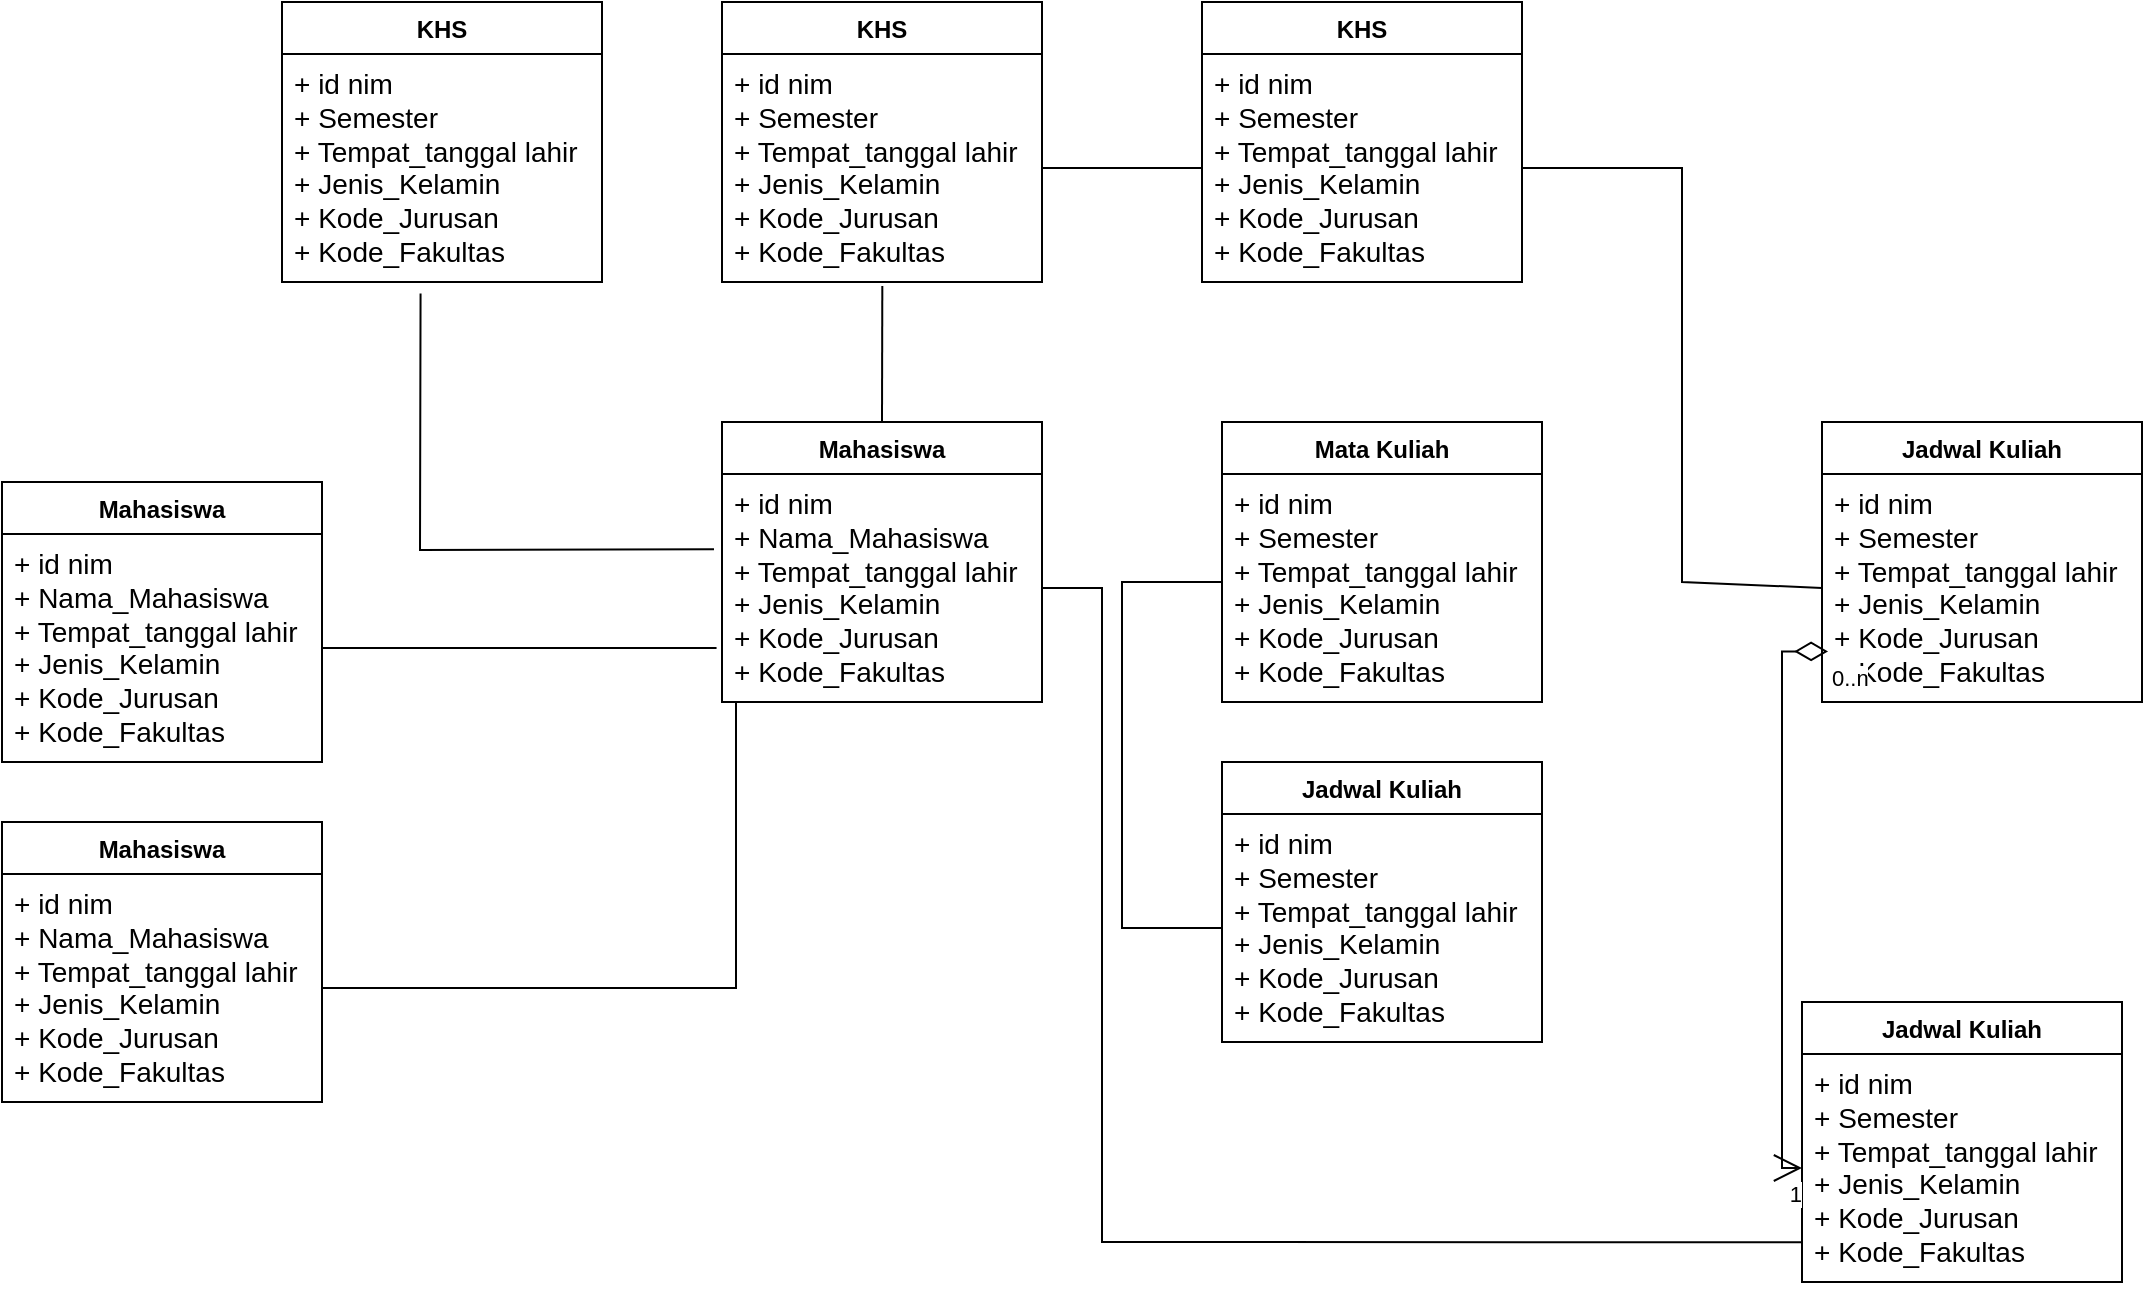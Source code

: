 <mxfile version="26.2.12">
  <diagram id="C5RBs43oDa-KdzZeNtuy" name="Page-1">
    <mxGraphModel dx="2110" dy="2829" grid="1" gridSize="10" guides="1" tooltips="1" connect="1" arrows="1" fold="1" page="1" pageScale="1" pageWidth="827" pageHeight="1169" math="0" shadow="0">
      <root>
        <mxCell id="WIyWlLk6GJQsqaUBKTNV-0" />
        <mxCell id="WIyWlLk6GJQsqaUBKTNV-1" parent="WIyWlLk6GJQsqaUBKTNV-0" />
        <mxCell id="b1SbrXh_gUEteiQyD9fD-19" value="Mahasiswa" style="swimlane;fontStyle=1;align=center;verticalAlign=top;childLayout=stackLayout;horizontal=1;startSize=26;horizontalStack=0;resizeParent=1;resizeParentMax=0;resizeLast=0;collapsible=1;marginBottom=0;whiteSpace=wrap;html=1;" vertex="1" parent="WIyWlLk6GJQsqaUBKTNV-1">
          <mxGeometry x="310" width="160" height="140" as="geometry" />
        </mxCell>
        <mxCell id="b1SbrXh_gUEteiQyD9fD-20" value="&lt;div style=&quot;text-wrap-mode: nowrap; text-align: justify;&quot;&gt;&lt;span style=&quot;font-size: 14px; background-color: transparent; color: light-dark(rgb(0, 0, 0), rgb(255, 255, 255));&quot;&gt;+ id nim&lt;/span&gt;&lt;/div&gt;&lt;div style=&quot;text-wrap-mode: nowrap; text-align: justify;&quot;&gt;&lt;font style=&quot;font-size: 14px;&quot;&gt;+ Nama_Mahasiswa&lt;/font&gt;&lt;/div&gt;&lt;div style=&quot;text-wrap-mode: nowrap; text-align: justify;&quot;&gt;&lt;font style=&quot;font-size: 14px;&quot;&gt;+ Tempat_tanggal lahir&lt;/font&gt;&lt;/div&gt;&lt;div style=&quot;text-wrap-mode: nowrap; text-align: justify;&quot;&gt;&lt;font style=&quot;font-size: 14px;&quot;&gt;+ Jenis_Kelamin&lt;/font&gt;&lt;/div&gt;&lt;div style=&quot;text-wrap-mode: nowrap; text-align: justify;&quot;&gt;&lt;font style=&quot;font-size: 14px;&quot;&gt;+ Kode_Jurusan&lt;/font&gt;&lt;/div&gt;&lt;div style=&quot;text-wrap-mode: nowrap; text-align: justify;&quot;&gt;&lt;font style=&quot;font-size: 14px;&quot;&gt;+ Kode_Fakultas&lt;/font&gt;&lt;/div&gt;&lt;div&gt;&lt;font style=&quot;font-size: 14px;&quot;&gt;&lt;br&gt;&lt;/font&gt;&lt;/div&gt;" style="text;strokeColor=none;fillColor=none;align=left;verticalAlign=top;spacingLeft=4;spacingRight=4;overflow=hidden;rotatable=0;points=[[0,0.5],[1,0.5]];portConstraint=eastwest;whiteSpace=wrap;html=1;" vertex="1" parent="b1SbrXh_gUEteiQyD9fD-19">
          <mxGeometry y="26" width="160" height="114" as="geometry" />
        </mxCell>
        <mxCell id="b1SbrXh_gUEteiQyD9fD-23" value="KHS" style="swimlane;fontStyle=1;align=center;verticalAlign=top;childLayout=stackLayout;horizontal=1;startSize=26;horizontalStack=0;resizeParent=1;resizeParentMax=0;resizeLast=0;collapsible=1;marginBottom=0;whiteSpace=wrap;html=1;" vertex="1" parent="WIyWlLk6GJQsqaUBKTNV-1">
          <mxGeometry x="310" y="-210" width="160" height="140" as="geometry" />
        </mxCell>
        <mxCell id="b1SbrXh_gUEteiQyD9fD-24" value="&lt;div style=&quot;text-wrap-mode: nowrap; text-align: justify;&quot;&gt;&lt;span style=&quot;font-size: 14px; background-color: transparent; color: light-dark(rgb(0, 0, 0), rgb(255, 255, 255));&quot;&gt;+ id nim&lt;/span&gt;&lt;/div&gt;&lt;div style=&quot;text-wrap-mode: nowrap; text-align: justify;&quot;&gt;&lt;font style=&quot;font-size: 14px;&quot;&gt;+ Semester&lt;/font&gt;&lt;/div&gt;&lt;div style=&quot;text-wrap-mode: nowrap; text-align: justify;&quot;&gt;&lt;font style=&quot;font-size: 14px;&quot;&gt;+ Tempat_tanggal lahir&lt;/font&gt;&lt;/div&gt;&lt;div style=&quot;text-wrap-mode: nowrap; text-align: justify;&quot;&gt;&lt;font style=&quot;font-size: 14px;&quot;&gt;+ Jenis_Kelamin&lt;/font&gt;&lt;/div&gt;&lt;div style=&quot;text-wrap-mode: nowrap; text-align: justify;&quot;&gt;&lt;font style=&quot;font-size: 14px;&quot;&gt;+ Kode_Jurusan&lt;/font&gt;&lt;/div&gt;&lt;div style=&quot;text-wrap-mode: nowrap; text-align: justify;&quot;&gt;&lt;font style=&quot;font-size: 14px;&quot;&gt;+ Kode_Fakultas&lt;/font&gt;&lt;/div&gt;&lt;div&gt;&lt;font style=&quot;font-size: 14px;&quot;&gt;&lt;br&gt;&lt;/font&gt;&lt;/div&gt;" style="text;strokeColor=none;fillColor=none;align=left;verticalAlign=top;spacingLeft=4;spacingRight=4;overflow=hidden;rotatable=0;points=[[0,0.5],[1,0.5]];portConstraint=eastwest;whiteSpace=wrap;html=1;" vertex="1" parent="b1SbrXh_gUEteiQyD9fD-23">
          <mxGeometry y="26" width="160" height="114" as="geometry" />
        </mxCell>
        <mxCell id="b1SbrXh_gUEteiQyD9fD-30" value="" style="endArrow=none;html=1;rounded=0;exitX=0.5;exitY=0;exitDx=0;exitDy=0;entryX=0.501;entryY=1.018;entryDx=0;entryDy=0;entryPerimeter=0;" edge="1" parent="WIyWlLk6GJQsqaUBKTNV-1" source="b1SbrXh_gUEteiQyD9fD-19" target="b1SbrXh_gUEteiQyD9fD-24">
          <mxGeometry relative="1" as="geometry">
            <mxPoint x="420" y="220" as="sourcePoint" />
            <mxPoint x="390" y="-30" as="targetPoint" />
          </mxGeometry>
        </mxCell>
        <mxCell id="b1SbrXh_gUEteiQyD9fD-33" value="KHS" style="swimlane;fontStyle=1;align=center;verticalAlign=top;childLayout=stackLayout;horizontal=1;startSize=26;horizontalStack=0;resizeParent=1;resizeParentMax=0;resizeLast=0;collapsible=1;marginBottom=0;whiteSpace=wrap;html=1;" vertex="1" parent="WIyWlLk6GJQsqaUBKTNV-1">
          <mxGeometry x="550" y="-210" width="160" height="140" as="geometry" />
        </mxCell>
        <mxCell id="b1SbrXh_gUEteiQyD9fD-34" value="&lt;div style=&quot;text-wrap-mode: nowrap; text-align: justify;&quot;&gt;&lt;span style=&quot;font-size: 14px; background-color: transparent; color: light-dark(rgb(0, 0, 0), rgb(255, 255, 255));&quot;&gt;+ id nim&lt;/span&gt;&lt;/div&gt;&lt;div style=&quot;text-wrap-mode: nowrap; text-align: justify;&quot;&gt;&lt;font style=&quot;font-size: 14px;&quot;&gt;+ Semester&lt;/font&gt;&lt;/div&gt;&lt;div style=&quot;text-wrap-mode: nowrap; text-align: justify;&quot;&gt;&lt;font style=&quot;font-size: 14px;&quot;&gt;+ Tempat_tanggal lahir&lt;/font&gt;&lt;/div&gt;&lt;div style=&quot;text-wrap-mode: nowrap; text-align: justify;&quot;&gt;&lt;font style=&quot;font-size: 14px;&quot;&gt;+ Jenis_Kelamin&lt;/font&gt;&lt;/div&gt;&lt;div style=&quot;text-wrap-mode: nowrap; text-align: justify;&quot;&gt;&lt;font style=&quot;font-size: 14px;&quot;&gt;+ Kode_Jurusan&lt;/font&gt;&lt;/div&gt;&lt;div style=&quot;text-wrap-mode: nowrap; text-align: justify;&quot;&gt;&lt;font style=&quot;font-size: 14px;&quot;&gt;+ Kode_Fakultas&lt;/font&gt;&lt;/div&gt;&lt;div&gt;&lt;font style=&quot;font-size: 14px;&quot;&gt;&lt;br&gt;&lt;/font&gt;&lt;/div&gt;" style="text;strokeColor=none;fillColor=none;align=left;verticalAlign=top;spacingLeft=4;spacingRight=4;overflow=hidden;rotatable=0;points=[[0,0.5],[1,0.5]];portConstraint=eastwest;whiteSpace=wrap;html=1;" vertex="1" parent="b1SbrXh_gUEteiQyD9fD-33">
          <mxGeometry y="26" width="160" height="114" as="geometry" />
        </mxCell>
        <mxCell id="b1SbrXh_gUEteiQyD9fD-36" value="" style="endArrow=none;html=1;rounded=0;exitX=0;exitY=0.5;exitDx=0;exitDy=0;entryX=1;entryY=0.5;entryDx=0;entryDy=0;" edge="1" parent="WIyWlLk6GJQsqaUBKTNV-1" source="b1SbrXh_gUEteiQyD9fD-34" target="b1SbrXh_gUEteiQyD9fD-24">
          <mxGeometry relative="1" as="geometry">
            <mxPoint x="400" y="10" as="sourcePoint" />
            <mxPoint x="400" y="-58" as="targetPoint" />
          </mxGeometry>
        </mxCell>
        <mxCell id="b1SbrXh_gUEteiQyD9fD-40" value="KHS" style="swimlane;fontStyle=1;align=center;verticalAlign=top;childLayout=stackLayout;horizontal=1;startSize=26;horizontalStack=0;resizeParent=1;resizeParentMax=0;resizeLast=0;collapsible=1;marginBottom=0;whiteSpace=wrap;html=1;" vertex="1" parent="WIyWlLk6GJQsqaUBKTNV-1">
          <mxGeometry x="90" y="-210" width="160" height="140" as="geometry" />
        </mxCell>
        <mxCell id="b1SbrXh_gUEteiQyD9fD-41" value="&lt;div style=&quot;text-wrap-mode: nowrap; text-align: justify;&quot;&gt;&lt;span style=&quot;font-size: 14px; background-color: transparent; color: light-dark(rgb(0, 0, 0), rgb(255, 255, 255));&quot;&gt;+ id nim&lt;/span&gt;&lt;/div&gt;&lt;div style=&quot;text-wrap-mode: nowrap; text-align: justify;&quot;&gt;&lt;font style=&quot;font-size: 14px;&quot;&gt;+ Semester&lt;/font&gt;&lt;/div&gt;&lt;div style=&quot;text-wrap-mode: nowrap; text-align: justify;&quot;&gt;&lt;font style=&quot;font-size: 14px;&quot;&gt;+ Tempat_tanggal lahir&lt;/font&gt;&lt;/div&gt;&lt;div style=&quot;text-wrap-mode: nowrap; text-align: justify;&quot;&gt;&lt;font style=&quot;font-size: 14px;&quot;&gt;+ Jenis_Kelamin&lt;/font&gt;&lt;/div&gt;&lt;div style=&quot;text-wrap-mode: nowrap; text-align: justify;&quot;&gt;&lt;font style=&quot;font-size: 14px;&quot;&gt;+ Kode_Jurusan&lt;/font&gt;&lt;/div&gt;&lt;div style=&quot;text-wrap-mode: nowrap; text-align: justify;&quot;&gt;&lt;font style=&quot;font-size: 14px;&quot;&gt;+ Kode_Fakultas&lt;/font&gt;&lt;/div&gt;&lt;div&gt;&lt;font style=&quot;font-size: 14px;&quot;&gt;&lt;br&gt;&lt;/font&gt;&lt;/div&gt;" style="text;strokeColor=none;fillColor=none;align=left;verticalAlign=top;spacingLeft=4;spacingRight=4;overflow=hidden;rotatable=0;points=[[0,0.5],[1,0.5]];portConstraint=eastwest;whiteSpace=wrap;html=1;" vertex="1" parent="b1SbrXh_gUEteiQyD9fD-40">
          <mxGeometry y="26" width="160" height="114" as="geometry" />
        </mxCell>
        <mxCell id="b1SbrXh_gUEteiQyD9fD-42" value="" style="endArrow=none;html=1;rounded=0;exitX=-0.025;exitY=0.33;exitDx=0;exitDy=0;entryX=0.433;entryY=1.05;entryDx=0;entryDy=0;exitPerimeter=0;entryPerimeter=0;" edge="1" parent="WIyWlLk6GJQsqaUBKTNV-1" source="b1SbrXh_gUEteiQyD9fD-20" target="b1SbrXh_gUEteiQyD9fD-41">
          <mxGeometry relative="1" as="geometry">
            <mxPoint x="560" y="-117" as="sourcePoint" />
            <mxPoint x="480" y="-117" as="targetPoint" />
            <Array as="points">
              <mxPoint x="159" y="64" />
            </Array>
          </mxGeometry>
        </mxCell>
        <mxCell id="b1SbrXh_gUEteiQyD9fD-45" value="Mahasiswa" style="swimlane;fontStyle=1;align=center;verticalAlign=top;childLayout=stackLayout;horizontal=1;startSize=26;horizontalStack=0;resizeParent=1;resizeParentMax=0;resizeLast=0;collapsible=1;marginBottom=0;whiteSpace=wrap;html=1;" vertex="1" parent="WIyWlLk6GJQsqaUBKTNV-1">
          <mxGeometry x="-50" y="30" width="160" height="140" as="geometry" />
        </mxCell>
        <mxCell id="b1SbrXh_gUEteiQyD9fD-46" value="&lt;div style=&quot;text-wrap-mode: nowrap; text-align: justify;&quot;&gt;&lt;span style=&quot;font-size: 14px; background-color: transparent; color: light-dark(rgb(0, 0, 0), rgb(255, 255, 255));&quot;&gt;+ id nim&lt;/span&gt;&lt;/div&gt;&lt;div style=&quot;text-wrap-mode: nowrap; text-align: justify;&quot;&gt;&lt;font style=&quot;font-size: 14px;&quot;&gt;+ Nama_Mahasiswa&lt;/font&gt;&lt;/div&gt;&lt;div style=&quot;text-wrap-mode: nowrap; text-align: justify;&quot;&gt;&lt;font style=&quot;font-size: 14px;&quot;&gt;+ Tempat_tanggal lahir&lt;/font&gt;&lt;/div&gt;&lt;div style=&quot;text-wrap-mode: nowrap; text-align: justify;&quot;&gt;&lt;font style=&quot;font-size: 14px;&quot;&gt;+ Jenis_Kelamin&lt;/font&gt;&lt;/div&gt;&lt;div style=&quot;text-wrap-mode: nowrap; text-align: justify;&quot;&gt;&lt;font style=&quot;font-size: 14px;&quot;&gt;+ Kode_Jurusan&lt;/font&gt;&lt;/div&gt;&lt;div style=&quot;text-wrap-mode: nowrap; text-align: justify;&quot;&gt;&lt;font style=&quot;font-size: 14px;&quot;&gt;+ Kode_Fakultas&lt;/font&gt;&lt;/div&gt;&lt;div&gt;&lt;font style=&quot;font-size: 14px;&quot;&gt;&lt;br&gt;&lt;/font&gt;&lt;/div&gt;" style="text;strokeColor=none;fillColor=none;align=left;verticalAlign=top;spacingLeft=4;spacingRight=4;overflow=hidden;rotatable=0;points=[[0,0.5],[1,0.5]];portConstraint=eastwest;whiteSpace=wrap;html=1;" vertex="1" parent="b1SbrXh_gUEteiQyD9fD-45">
          <mxGeometry y="26" width="160" height="114" as="geometry" />
        </mxCell>
        <mxCell id="b1SbrXh_gUEteiQyD9fD-47" value="" style="endArrow=none;html=1;rounded=0;exitX=-0.017;exitY=0.763;exitDx=0;exitDy=0;entryX=1;entryY=0.5;entryDx=0;entryDy=0;exitPerimeter=0;" edge="1" parent="WIyWlLk6GJQsqaUBKTNV-1" source="b1SbrXh_gUEteiQyD9fD-20" target="b1SbrXh_gUEteiQyD9fD-46">
          <mxGeometry relative="1" as="geometry">
            <mxPoint x="400" y="10" as="sourcePoint" />
            <mxPoint x="400" y="-58" as="targetPoint" />
          </mxGeometry>
        </mxCell>
        <mxCell id="b1SbrXh_gUEteiQyD9fD-48" value="Mahasiswa" style="swimlane;fontStyle=1;align=center;verticalAlign=top;childLayout=stackLayout;horizontal=1;startSize=26;horizontalStack=0;resizeParent=1;resizeParentMax=0;resizeLast=0;collapsible=1;marginBottom=0;whiteSpace=wrap;html=1;" vertex="1" parent="WIyWlLk6GJQsqaUBKTNV-1">
          <mxGeometry x="-50" y="200" width="160" height="140" as="geometry" />
        </mxCell>
        <mxCell id="b1SbrXh_gUEteiQyD9fD-49" value="&lt;div style=&quot;text-wrap-mode: nowrap; text-align: justify;&quot;&gt;&lt;span style=&quot;font-size: 14px; background-color: transparent; color: light-dark(rgb(0, 0, 0), rgb(255, 255, 255));&quot;&gt;+ id nim&lt;/span&gt;&lt;/div&gt;&lt;div style=&quot;text-wrap-mode: nowrap; text-align: justify;&quot;&gt;&lt;font style=&quot;font-size: 14px;&quot;&gt;+ Nama_Mahasiswa&lt;/font&gt;&lt;/div&gt;&lt;div style=&quot;text-wrap-mode: nowrap; text-align: justify;&quot;&gt;&lt;font style=&quot;font-size: 14px;&quot;&gt;+ Tempat_tanggal lahir&lt;/font&gt;&lt;/div&gt;&lt;div style=&quot;text-wrap-mode: nowrap; text-align: justify;&quot;&gt;&lt;font style=&quot;font-size: 14px;&quot;&gt;+ Jenis_Kelamin&lt;/font&gt;&lt;/div&gt;&lt;div style=&quot;text-wrap-mode: nowrap; text-align: justify;&quot;&gt;&lt;font style=&quot;font-size: 14px;&quot;&gt;+ Kode_Jurusan&lt;/font&gt;&lt;/div&gt;&lt;div style=&quot;text-wrap-mode: nowrap; text-align: justify;&quot;&gt;&lt;font style=&quot;font-size: 14px;&quot;&gt;+ Kode_Fakultas&lt;/font&gt;&lt;/div&gt;&lt;div&gt;&lt;font style=&quot;font-size: 14px;&quot;&gt;&lt;br&gt;&lt;/font&gt;&lt;/div&gt;" style="text;strokeColor=none;fillColor=none;align=left;verticalAlign=top;spacingLeft=4;spacingRight=4;overflow=hidden;rotatable=0;points=[[0,0.5],[1,0.5]];portConstraint=eastwest;whiteSpace=wrap;html=1;" vertex="1" parent="b1SbrXh_gUEteiQyD9fD-48">
          <mxGeometry y="26" width="160" height="114" as="geometry" />
        </mxCell>
        <mxCell id="b1SbrXh_gUEteiQyD9fD-50" value="" style="endArrow=none;html=1;rounded=0;entryX=1;entryY=0.5;entryDx=0;entryDy=0;" edge="1" parent="WIyWlLk6GJQsqaUBKTNV-1" target="b1SbrXh_gUEteiQyD9fD-49">
          <mxGeometry relative="1" as="geometry">
            <mxPoint x="317" y="140" as="sourcePoint" />
            <mxPoint x="120" y="123" as="targetPoint" />
            <Array as="points">
              <mxPoint x="317" y="283" />
            </Array>
          </mxGeometry>
        </mxCell>
        <mxCell id="b1SbrXh_gUEteiQyD9fD-51" value="Mata Kuliah" style="swimlane;fontStyle=1;align=center;verticalAlign=top;childLayout=stackLayout;horizontal=1;startSize=26;horizontalStack=0;resizeParent=1;resizeParentMax=0;resizeLast=0;collapsible=1;marginBottom=0;whiteSpace=wrap;html=1;" vertex="1" parent="WIyWlLk6GJQsqaUBKTNV-1">
          <mxGeometry x="560" width="160" height="140" as="geometry" />
        </mxCell>
        <mxCell id="b1SbrXh_gUEteiQyD9fD-52" value="&lt;div style=&quot;text-wrap-mode: nowrap; text-align: justify;&quot;&gt;&lt;span style=&quot;font-size: 14px; background-color: transparent; color: light-dark(rgb(0, 0, 0), rgb(255, 255, 255));&quot;&gt;+ id nim&lt;/span&gt;&lt;/div&gt;&lt;div style=&quot;text-wrap-mode: nowrap; text-align: justify;&quot;&gt;&lt;font style=&quot;font-size: 14px;&quot;&gt;+ Semester&lt;/font&gt;&lt;/div&gt;&lt;div style=&quot;text-wrap-mode: nowrap; text-align: justify;&quot;&gt;&lt;font style=&quot;font-size: 14px;&quot;&gt;+ Tempat_tanggal lahir&lt;/font&gt;&lt;/div&gt;&lt;div style=&quot;text-wrap-mode: nowrap; text-align: justify;&quot;&gt;&lt;font style=&quot;font-size: 14px;&quot;&gt;+ Jenis_Kelamin&lt;/font&gt;&lt;/div&gt;&lt;div style=&quot;text-wrap-mode: nowrap; text-align: justify;&quot;&gt;&lt;font style=&quot;font-size: 14px;&quot;&gt;+ Kode_Jurusan&lt;/font&gt;&lt;/div&gt;&lt;div style=&quot;text-wrap-mode: nowrap; text-align: justify;&quot;&gt;&lt;font style=&quot;font-size: 14px;&quot;&gt;+ Kode_Fakultas&lt;/font&gt;&lt;/div&gt;&lt;div&gt;&lt;font style=&quot;font-size: 14px;&quot;&gt;&lt;br&gt;&lt;/font&gt;&lt;/div&gt;" style="text;strokeColor=none;fillColor=none;align=left;verticalAlign=top;spacingLeft=4;spacingRight=4;overflow=hidden;rotatable=0;points=[[0,0.5],[1,0.5]];portConstraint=eastwest;whiteSpace=wrap;html=1;" vertex="1" parent="b1SbrXh_gUEteiQyD9fD-51">
          <mxGeometry y="26" width="160" height="114" as="geometry" />
        </mxCell>
        <mxCell id="b1SbrXh_gUEteiQyD9fD-53" value="Jadwal Kuliah" style="swimlane;fontStyle=1;align=center;verticalAlign=top;childLayout=stackLayout;horizontal=1;startSize=26;horizontalStack=0;resizeParent=1;resizeParentMax=0;resizeLast=0;collapsible=1;marginBottom=0;whiteSpace=wrap;html=1;" vertex="1" parent="WIyWlLk6GJQsqaUBKTNV-1">
          <mxGeometry x="560" y="170" width="160" height="140" as="geometry" />
        </mxCell>
        <mxCell id="b1SbrXh_gUEteiQyD9fD-54" value="&lt;div style=&quot;text-wrap-mode: nowrap; text-align: justify;&quot;&gt;&lt;span style=&quot;font-size: 14px; background-color: transparent; color: light-dark(rgb(0, 0, 0), rgb(255, 255, 255));&quot;&gt;+ id nim&lt;/span&gt;&lt;/div&gt;&lt;div style=&quot;text-wrap-mode: nowrap; text-align: justify;&quot;&gt;&lt;font style=&quot;font-size: 14px;&quot;&gt;+ Semester&lt;/font&gt;&lt;/div&gt;&lt;div style=&quot;text-wrap-mode: nowrap; text-align: justify;&quot;&gt;&lt;font style=&quot;font-size: 14px;&quot;&gt;+ Tempat_tanggal lahir&lt;/font&gt;&lt;/div&gt;&lt;div style=&quot;text-wrap-mode: nowrap; text-align: justify;&quot;&gt;&lt;font style=&quot;font-size: 14px;&quot;&gt;+ Jenis_Kelamin&lt;/font&gt;&lt;/div&gt;&lt;div style=&quot;text-wrap-mode: nowrap; text-align: justify;&quot;&gt;&lt;font style=&quot;font-size: 14px;&quot;&gt;+ Kode_Jurusan&lt;/font&gt;&lt;/div&gt;&lt;div style=&quot;text-wrap-mode: nowrap; text-align: justify;&quot;&gt;&lt;font style=&quot;font-size: 14px;&quot;&gt;+ Kode_Fakultas&lt;/font&gt;&lt;/div&gt;&lt;div&gt;&lt;font style=&quot;font-size: 14px;&quot;&gt;&lt;br&gt;&lt;/font&gt;&lt;/div&gt;" style="text;strokeColor=none;fillColor=none;align=left;verticalAlign=top;spacingLeft=4;spacingRight=4;overflow=hidden;rotatable=0;points=[[0,0.5],[1,0.5]];portConstraint=eastwest;whiteSpace=wrap;html=1;" vertex="1" parent="b1SbrXh_gUEteiQyD9fD-53">
          <mxGeometry y="26" width="160" height="114" as="geometry" />
        </mxCell>
        <mxCell id="b1SbrXh_gUEteiQyD9fD-55" value="" style="endArrow=none;html=1;rounded=0;exitX=0;exitY=0.5;exitDx=0;exitDy=0;entryX=0;entryY=0.5;entryDx=0;entryDy=0;" edge="1" parent="WIyWlLk6GJQsqaUBKTNV-1" target="b1SbrXh_gUEteiQyD9fD-54">
          <mxGeometry relative="1" as="geometry">
            <mxPoint x="560" y="80" as="sourcePoint" />
            <mxPoint x="480" y="80" as="targetPoint" />
            <Array as="points">
              <mxPoint x="510" y="80" />
              <mxPoint x="510" y="253" />
            </Array>
          </mxGeometry>
        </mxCell>
        <mxCell id="b1SbrXh_gUEteiQyD9fD-57" value="Jadwal Kuliah" style="swimlane;fontStyle=1;align=center;verticalAlign=top;childLayout=stackLayout;horizontal=1;startSize=26;horizontalStack=0;resizeParent=1;resizeParentMax=0;resizeLast=0;collapsible=1;marginBottom=0;whiteSpace=wrap;html=1;" vertex="1" parent="WIyWlLk6GJQsqaUBKTNV-1">
          <mxGeometry x="850" y="290" width="160" height="140" as="geometry" />
        </mxCell>
        <mxCell id="b1SbrXh_gUEteiQyD9fD-58" value="&lt;div style=&quot;text-wrap-mode: nowrap; text-align: justify;&quot;&gt;&lt;span style=&quot;font-size: 14px; background-color: transparent; color: light-dark(rgb(0, 0, 0), rgb(255, 255, 255));&quot;&gt;+ id nim&lt;/span&gt;&lt;/div&gt;&lt;div style=&quot;text-wrap-mode: nowrap; text-align: justify;&quot;&gt;&lt;font style=&quot;font-size: 14px;&quot;&gt;+ Semester&lt;/font&gt;&lt;/div&gt;&lt;div style=&quot;text-wrap-mode: nowrap; text-align: justify;&quot;&gt;&lt;font style=&quot;font-size: 14px;&quot;&gt;+ Tempat_tanggal lahir&lt;/font&gt;&lt;/div&gt;&lt;div style=&quot;text-wrap-mode: nowrap; text-align: justify;&quot;&gt;&lt;font style=&quot;font-size: 14px;&quot;&gt;+ Jenis_Kelamin&lt;/font&gt;&lt;/div&gt;&lt;div style=&quot;text-wrap-mode: nowrap; text-align: justify;&quot;&gt;&lt;font style=&quot;font-size: 14px;&quot;&gt;+ Kode_Jurusan&lt;/font&gt;&lt;/div&gt;&lt;div style=&quot;text-wrap-mode: nowrap; text-align: justify;&quot;&gt;&lt;font style=&quot;font-size: 14px;&quot;&gt;+ Kode_Fakultas&lt;/font&gt;&lt;/div&gt;&lt;div&gt;&lt;font style=&quot;font-size: 14px;&quot;&gt;&lt;br&gt;&lt;/font&gt;&lt;/div&gt;" style="text;strokeColor=none;fillColor=none;align=left;verticalAlign=top;spacingLeft=4;spacingRight=4;overflow=hidden;rotatable=0;points=[[0,0.5],[1,0.5]];portConstraint=eastwest;whiteSpace=wrap;html=1;" vertex="1" parent="b1SbrXh_gUEteiQyD9fD-57">
          <mxGeometry y="26" width="160" height="114" as="geometry" />
        </mxCell>
        <mxCell id="b1SbrXh_gUEteiQyD9fD-59" value="Jadwal Kuliah" style="swimlane;fontStyle=1;align=center;verticalAlign=top;childLayout=stackLayout;horizontal=1;startSize=26;horizontalStack=0;resizeParent=1;resizeParentMax=0;resizeLast=0;collapsible=1;marginBottom=0;whiteSpace=wrap;html=1;" vertex="1" parent="WIyWlLk6GJQsqaUBKTNV-1">
          <mxGeometry x="860" width="160" height="140" as="geometry" />
        </mxCell>
        <mxCell id="b1SbrXh_gUEteiQyD9fD-60" value="&lt;div style=&quot;text-wrap-mode: nowrap; text-align: justify;&quot;&gt;&lt;span style=&quot;font-size: 14px; background-color: transparent; color: light-dark(rgb(0, 0, 0), rgb(255, 255, 255));&quot;&gt;+ id nim&lt;/span&gt;&lt;/div&gt;&lt;div style=&quot;text-wrap-mode: nowrap; text-align: justify;&quot;&gt;&lt;font style=&quot;font-size: 14px;&quot;&gt;+ Semester&lt;/font&gt;&lt;/div&gt;&lt;div style=&quot;text-wrap-mode: nowrap; text-align: justify;&quot;&gt;&lt;font style=&quot;font-size: 14px;&quot;&gt;+ Tempat_tanggal lahir&lt;/font&gt;&lt;/div&gt;&lt;div style=&quot;text-wrap-mode: nowrap; text-align: justify;&quot;&gt;&lt;font style=&quot;font-size: 14px;&quot;&gt;+ Jenis_Kelamin&lt;/font&gt;&lt;/div&gt;&lt;div style=&quot;text-wrap-mode: nowrap; text-align: justify;&quot;&gt;&lt;font style=&quot;font-size: 14px;&quot;&gt;+ Kode_Jurusan&lt;/font&gt;&lt;/div&gt;&lt;div style=&quot;text-wrap-mode: nowrap; text-align: justify;&quot;&gt;&lt;font style=&quot;font-size: 14px;&quot;&gt;+ Kode_Fakultas&lt;/font&gt;&lt;/div&gt;&lt;div&gt;&lt;font style=&quot;font-size: 14px;&quot;&gt;&lt;br&gt;&lt;/font&gt;&lt;/div&gt;" style="text;strokeColor=none;fillColor=none;align=left;verticalAlign=top;spacingLeft=4;spacingRight=4;overflow=hidden;rotatable=0;points=[[0,0.5],[1,0.5]];portConstraint=eastwest;whiteSpace=wrap;html=1;" vertex="1" parent="b1SbrXh_gUEteiQyD9fD-59">
          <mxGeometry y="26" width="160" height="114" as="geometry" />
        </mxCell>
        <mxCell id="b1SbrXh_gUEteiQyD9fD-61" value="" style="endArrow=none;html=1;rounded=0;exitX=0;exitY=0.5;exitDx=0;exitDy=0;entryX=1;entryY=0.5;entryDx=0;entryDy=0;" edge="1" parent="WIyWlLk6GJQsqaUBKTNV-1" source="b1SbrXh_gUEteiQyD9fD-60" target="b1SbrXh_gUEteiQyD9fD-34">
          <mxGeometry relative="1" as="geometry">
            <mxPoint x="790" y="80" as="sourcePoint" />
            <mxPoint x="710" y="80" as="targetPoint" />
            <Array as="points">
              <mxPoint x="790" y="80" />
              <mxPoint x="790" y="-127" />
            </Array>
          </mxGeometry>
        </mxCell>
        <mxCell id="b1SbrXh_gUEteiQyD9fD-65" value="" style="endArrow=none;html=1;rounded=0;exitX=-0.002;exitY=0.826;exitDx=0;exitDy=0;entryX=1;entryY=0.5;entryDx=0;entryDy=0;exitPerimeter=0;" edge="1" parent="WIyWlLk6GJQsqaUBKTNV-1" source="b1SbrXh_gUEteiQyD9fD-58" target="b1SbrXh_gUEteiQyD9fD-20">
          <mxGeometry relative="1" as="geometry">
            <mxPoint x="850" y="410" as="sourcePoint" />
            <mxPoint x="770" y="410" as="targetPoint" />
            <Array as="points">
              <mxPoint x="500" y="410" />
              <mxPoint x="500" y="83" />
            </Array>
          </mxGeometry>
        </mxCell>
        <mxCell id="b1SbrXh_gUEteiQyD9fD-66" value="" style="endArrow=open;html=1;endSize=12;startArrow=diamondThin;startSize=14;startFill=0;edgeStyle=orthogonalEdgeStyle;rounded=0;exitX=0.019;exitY=0.778;exitDx=0;exitDy=0;exitPerimeter=0;entryX=0;entryY=0.5;entryDx=0;entryDy=0;" edge="1" parent="WIyWlLk6GJQsqaUBKTNV-1" source="b1SbrXh_gUEteiQyD9fD-60" target="b1SbrXh_gUEteiQyD9fD-58">
          <mxGeometry relative="1" as="geometry">
            <mxPoint x="800" y="170" as="sourcePoint" />
            <mxPoint x="960" y="170" as="targetPoint" />
          </mxGeometry>
        </mxCell>
        <mxCell id="b1SbrXh_gUEteiQyD9fD-67" value="0..n" style="edgeLabel;resizable=0;html=1;align=left;verticalAlign=top;" connectable="0" vertex="1" parent="b1SbrXh_gUEteiQyD9fD-66">
          <mxGeometry x="-1" relative="1" as="geometry" />
        </mxCell>
        <mxCell id="b1SbrXh_gUEteiQyD9fD-68" value="1" style="edgeLabel;resizable=0;html=1;align=right;verticalAlign=top;" connectable="0" vertex="1" parent="b1SbrXh_gUEteiQyD9fD-66">
          <mxGeometry x="1" relative="1" as="geometry" />
        </mxCell>
      </root>
    </mxGraphModel>
  </diagram>
</mxfile>
